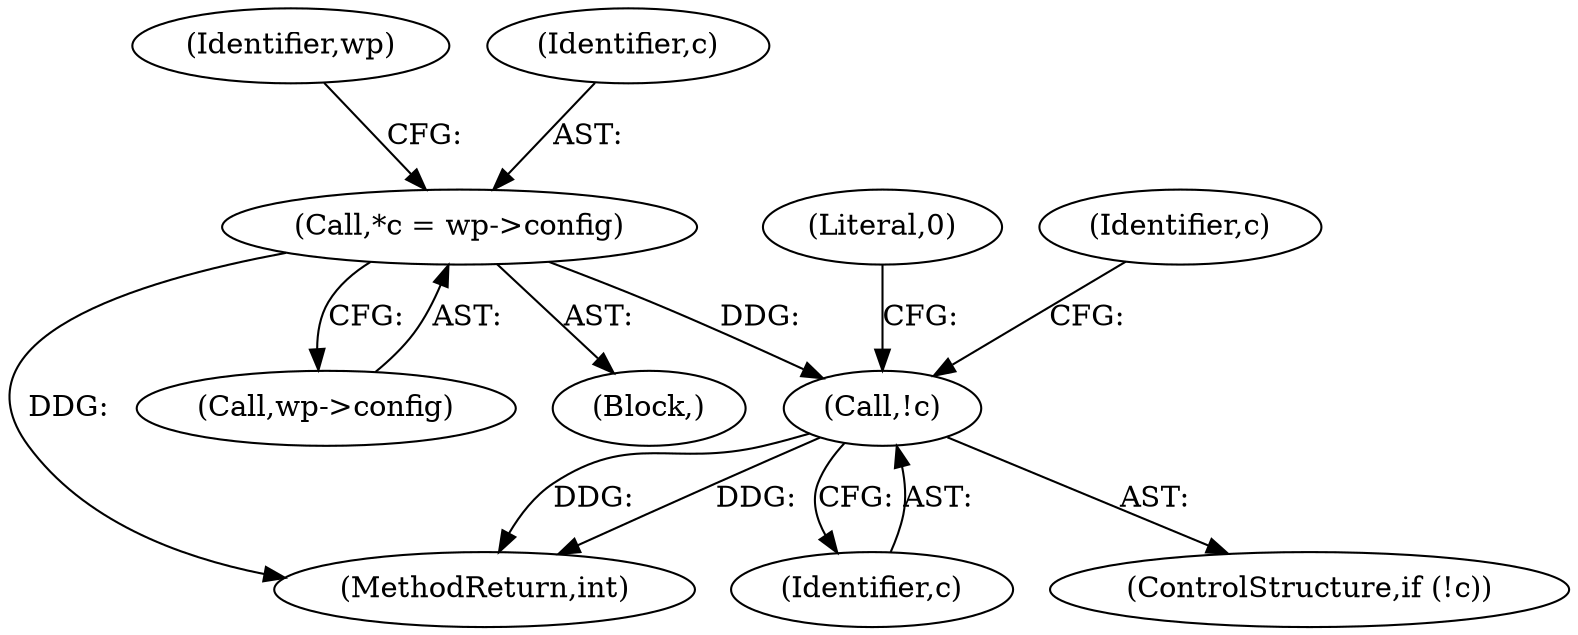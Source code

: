 digraph "0_php-src_35ceea928b12373a3b1e3eecdc32ed323223a40d@pointer" {
"1000107" [label="(Call,*c = wp->config)"];
"1000130" [label="(Call,!c)"];
"1000114" [label="(Identifier,wp)"];
"1000105" [label="(Block,)"];
"1000131" [label="(Identifier,c)"];
"1000138" [label="(Identifier,c)"];
"1000108" [label="(Identifier,c)"];
"1000107" [label="(Call,*c = wp->config)"];
"1000248" [label="(MethodReturn,int)"];
"1000130" [label="(Call,!c)"];
"1000129" [label="(ControlStructure,if (!c))"];
"1000134" [label="(Literal,0)"];
"1000109" [label="(Call,wp->config)"];
"1000107" -> "1000105"  [label="AST: "];
"1000107" -> "1000109"  [label="CFG: "];
"1000108" -> "1000107"  [label="AST: "];
"1000109" -> "1000107"  [label="AST: "];
"1000114" -> "1000107"  [label="CFG: "];
"1000107" -> "1000248"  [label="DDG: "];
"1000107" -> "1000130"  [label="DDG: "];
"1000130" -> "1000129"  [label="AST: "];
"1000130" -> "1000131"  [label="CFG: "];
"1000131" -> "1000130"  [label="AST: "];
"1000134" -> "1000130"  [label="CFG: "];
"1000138" -> "1000130"  [label="CFG: "];
"1000130" -> "1000248"  [label="DDG: "];
"1000130" -> "1000248"  [label="DDG: "];
}
